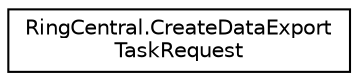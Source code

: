 digraph "Graphical Class Hierarchy"
{
 // LATEX_PDF_SIZE
  edge [fontname="Helvetica",fontsize="10",labelfontname="Helvetica",labelfontsize="10"];
  node [fontname="Helvetica",fontsize="10",shape=record];
  rankdir="LR";
  Node0 [label="RingCentral.CreateDataExport\lTaskRequest",height=0.2,width=0.4,color="black", fillcolor="white", style="filled",URL="$classRingCentral_1_1CreateDataExportTaskRequest.html",tooltip=" "];
}
